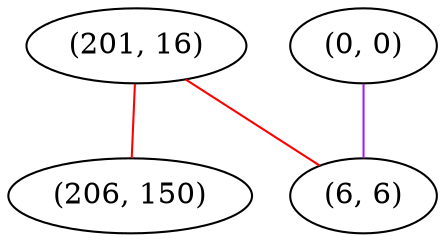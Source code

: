 graph "" {
"(201, 16)";
"(206, 150)";
"(0, 0)";
"(6, 6)";
"(201, 16)" -- "(206, 150)"  [color=red, key=0, weight=1];
"(201, 16)" -- "(6, 6)"  [color=red, key=0, weight=1];
"(0, 0)" -- "(6, 6)"  [color=purple, key=0, weight=4];
}
